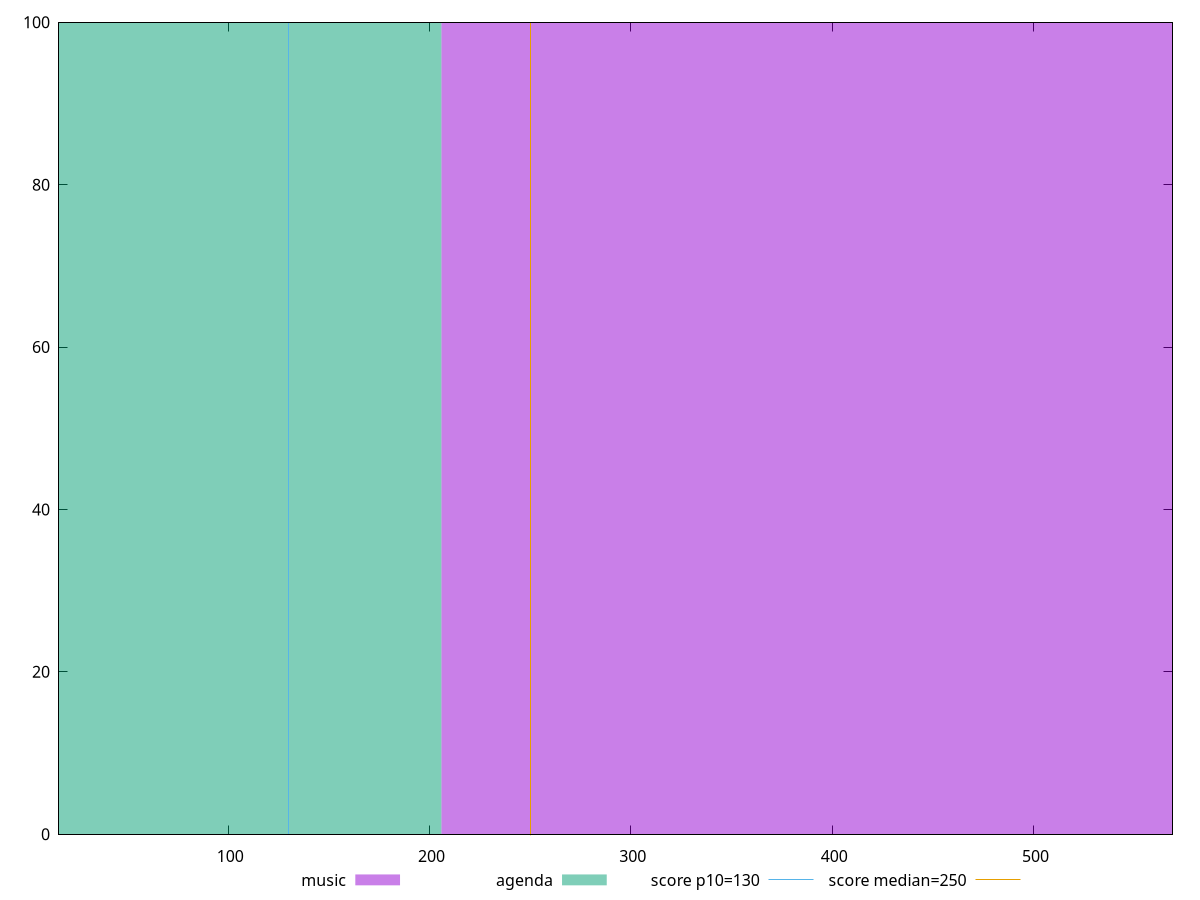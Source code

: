 reset

$music <<EOF
411.77055954324123 100
EOF

$agenda <<EOF
0 100
EOF

set key outside below
set boxwidth 411.77055954324123
set xrange [16:569]
set yrange [0:100]
set trange [0:100]
set style fill transparent solid 0.5 noborder

set parametric
set terminal svg size 640, 500 enhanced background rgb 'white'
set output "reports/report_00032_2021-02-25T10-28-15.087Z/max-potential-fid/comparison/histogram/0_vs_1.svg"

plot $music title "music" with boxes, \
     $agenda title "agenda" with boxes, \
     130,t title "score p10=130", \
     250,t title "score median=250"

reset

